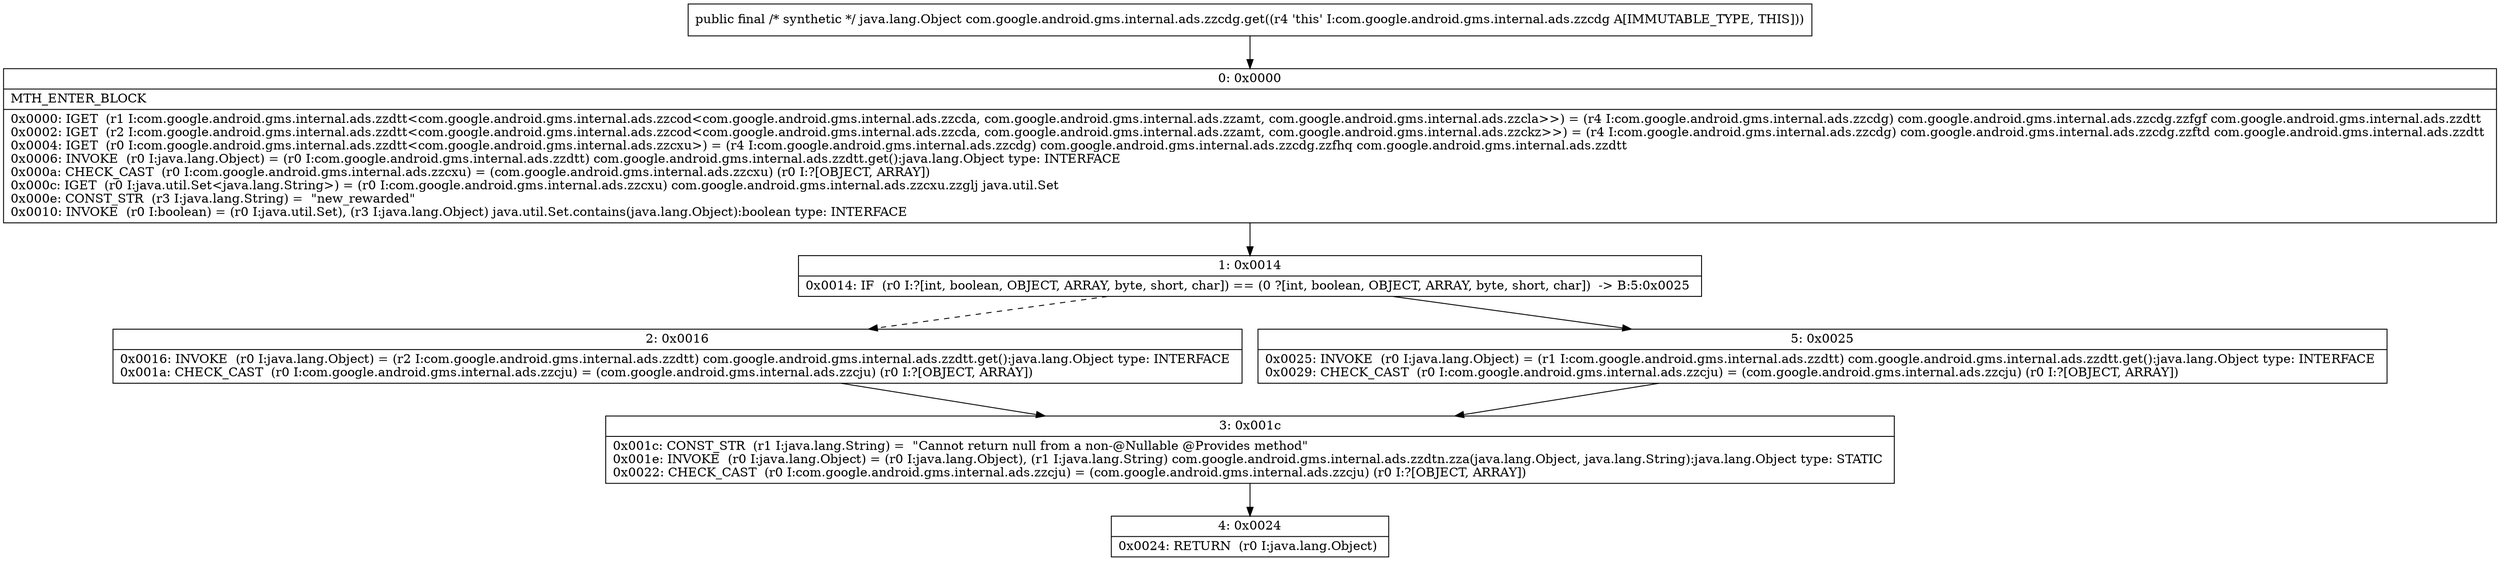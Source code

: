 digraph "CFG forcom.google.android.gms.internal.ads.zzcdg.get()Ljava\/lang\/Object;" {
Node_0 [shape=record,label="{0\:\ 0x0000|MTH_ENTER_BLOCK\l|0x0000: IGET  (r1 I:com.google.android.gms.internal.ads.zzdtt\<com.google.android.gms.internal.ads.zzcod\<com.google.android.gms.internal.ads.zzcda, com.google.android.gms.internal.ads.zzamt, com.google.android.gms.internal.ads.zzcla\>\>) = (r4 I:com.google.android.gms.internal.ads.zzcdg) com.google.android.gms.internal.ads.zzcdg.zzfgf com.google.android.gms.internal.ads.zzdtt \l0x0002: IGET  (r2 I:com.google.android.gms.internal.ads.zzdtt\<com.google.android.gms.internal.ads.zzcod\<com.google.android.gms.internal.ads.zzcda, com.google.android.gms.internal.ads.zzamt, com.google.android.gms.internal.ads.zzckz\>\>) = (r4 I:com.google.android.gms.internal.ads.zzcdg) com.google.android.gms.internal.ads.zzcdg.zzftd com.google.android.gms.internal.ads.zzdtt \l0x0004: IGET  (r0 I:com.google.android.gms.internal.ads.zzdtt\<com.google.android.gms.internal.ads.zzcxu\>) = (r4 I:com.google.android.gms.internal.ads.zzcdg) com.google.android.gms.internal.ads.zzcdg.zzfhq com.google.android.gms.internal.ads.zzdtt \l0x0006: INVOKE  (r0 I:java.lang.Object) = (r0 I:com.google.android.gms.internal.ads.zzdtt) com.google.android.gms.internal.ads.zzdtt.get():java.lang.Object type: INTERFACE \l0x000a: CHECK_CAST  (r0 I:com.google.android.gms.internal.ads.zzcxu) = (com.google.android.gms.internal.ads.zzcxu) (r0 I:?[OBJECT, ARRAY]) \l0x000c: IGET  (r0 I:java.util.Set\<java.lang.String\>) = (r0 I:com.google.android.gms.internal.ads.zzcxu) com.google.android.gms.internal.ads.zzcxu.zzglj java.util.Set \l0x000e: CONST_STR  (r3 I:java.lang.String) =  \"new_rewarded\" \l0x0010: INVOKE  (r0 I:boolean) = (r0 I:java.util.Set), (r3 I:java.lang.Object) java.util.Set.contains(java.lang.Object):boolean type: INTERFACE \l}"];
Node_1 [shape=record,label="{1\:\ 0x0014|0x0014: IF  (r0 I:?[int, boolean, OBJECT, ARRAY, byte, short, char]) == (0 ?[int, boolean, OBJECT, ARRAY, byte, short, char])  \-\> B:5:0x0025 \l}"];
Node_2 [shape=record,label="{2\:\ 0x0016|0x0016: INVOKE  (r0 I:java.lang.Object) = (r2 I:com.google.android.gms.internal.ads.zzdtt) com.google.android.gms.internal.ads.zzdtt.get():java.lang.Object type: INTERFACE \l0x001a: CHECK_CAST  (r0 I:com.google.android.gms.internal.ads.zzcju) = (com.google.android.gms.internal.ads.zzcju) (r0 I:?[OBJECT, ARRAY]) \l}"];
Node_3 [shape=record,label="{3\:\ 0x001c|0x001c: CONST_STR  (r1 I:java.lang.String) =  \"Cannot return null from a non\-@Nullable @Provides method\" \l0x001e: INVOKE  (r0 I:java.lang.Object) = (r0 I:java.lang.Object), (r1 I:java.lang.String) com.google.android.gms.internal.ads.zzdtn.zza(java.lang.Object, java.lang.String):java.lang.Object type: STATIC \l0x0022: CHECK_CAST  (r0 I:com.google.android.gms.internal.ads.zzcju) = (com.google.android.gms.internal.ads.zzcju) (r0 I:?[OBJECT, ARRAY]) \l}"];
Node_4 [shape=record,label="{4\:\ 0x0024|0x0024: RETURN  (r0 I:java.lang.Object) \l}"];
Node_5 [shape=record,label="{5\:\ 0x0025|0x0025: INVOKE  (r0 I:java.lang.Object) = (r1 I:com.google.android.gms.internal.ads.zzdtt) com.google.android.gms.internal.ads.zzdtt.get():java.lang.Object type: INTERFACE \l0x0029: CHECK_CAST  (r0 I:com.google.android.gms.internal.ads.zzcju) = (com.google.android.gms.internal.ads.zzcju) (r0 I:?[OBJECT, ARRAY]) \l}"];
MethodNode[shape=record,label="{public final \/* synthetic *\/ java.lang.Object com.google.android.gms.internal.ads.zzcdg.get((r4 'this' I:com.google.android.gms.internal.ads.zzcdg A[IMMUTABLE_TYPE, THIS])) }"];
MethodNode -> Node_0;
Node_0 -> Node_1;
Node_1 -> Node_2[style=dashed];
Node_1 -> Node_5;
Node_2 -> Node_3;
Node_3 -> Node_4;
Node_5 -> Node_3;
}

